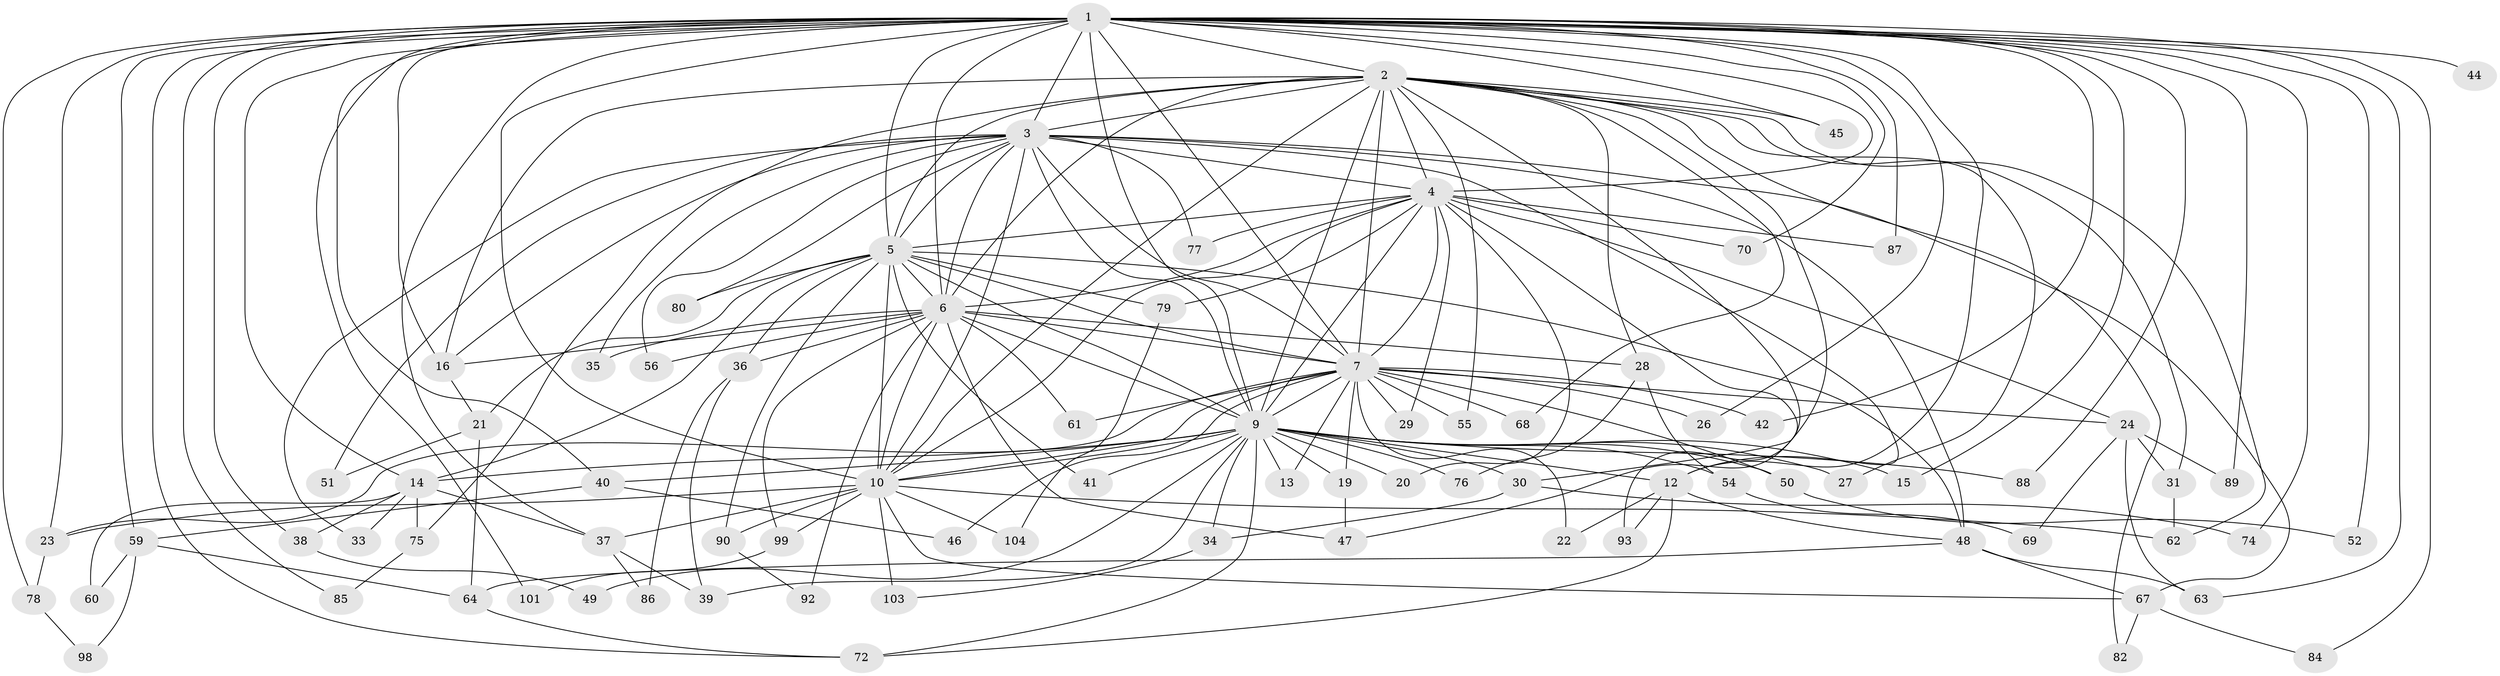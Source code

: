 // Generated by graph-tools (version 1.1) at 2025/23/03/03/25 07:23:38]
// undirected, 81 vertices, 194 edges
graph export_dot {
graph [start="1"]
  node [color=gray90,style=filled];
  1 [super="+8"];
  2 [super="+83"];
  3 [super="+17"];
  4 [super="+66"];
  5 [super="+94"];
  6 [super="+105"];
  7 [super="+18"];
  9 [super="+25"];
  10 [super="+11"];
  12 [super="+58"];
  13;
  14 [super="+32"];
  15;
  16 [super="+65"];
  19;
  20;
  21;
  22;
  23 [super="+57"];
  24 [super="+95"];
  26;
  27;
  28;
  29;
  30 [super="+97"];
  31;
  33;
  34;
  35;
  36 [super="+102"];
  37 [super="+43"];
  38;
  39;
  40;
  41;
  42;
  44;
  45;
  46;
  47 [super="+71"];
  48 [super="+53"];
  49;
  50;
  51;
  52;
  54;
  55;
  56;
  59 [super="+91"];
  60;
  61;
  62 [super="+100"];
  63;
  64 [super="+73"];
  67 [super="+81"];
  68;
  69;
  70;
  72 [super="+96"];
  74;
  75;
  76;
  77;
  78;
  79;
  80;
  82;
  84;
  85;
  86;
  87;
  88;
  89;
  90;
  92;
  93;
  98;
  99;
  101;
  103;
  104;
  1 -- 2 [weight=2];
  1 -- 3 [weight=2];
  1 -- 4 [weight=2];
  1 -- 5 [weight=2];
  1 -- 6 [weight=2];
  1 -- 7 [weight=2];
  1 -- 9 [weight=2];
  1 -- 10 [weight=3];
  1 -- 26;
  1 -- 70;
  1 -- 72;
  1 -- 74;
  1 -- 78;
  1 -- 88;
  1 -- 89;
  1 -- 101;
  1 -- 12;
  1 -- 15;
  1 -- 16;
  1 -- 84;
  1 -- 85;
  1 -- 23;
  1 -- 87;
  1 -- 38;
  1 -- 40;
  1 -- 42;
  1 -- 44;
  1 -- 45;
  1 -- 52;
  1 -- 59;
  1 -- 63;
  1 -- 14;
  1 -- 37;
  2 -- 3;
  2 -- 4;
  2 -- 5;
  2 -- 6;
  2 -- 7;
  2 -- 9 [weight=2];
  2 -- 10;
  2 -- 16;
  2 -- 27;
  2 -- 28;
  2 -- 30;
  2 -- 31;
  2 -- 45;
  2 -- 47;
  2 -- 55;
  2 -- 62;
  2 -- 68;
  2 -- 75;
  2 -- 82;
  3 -- 4;
  3 -- 5;
  3 -- 6;
  3 -- 7;
  3 -- 9;
  3 -- 10;
  3 -- 12;
  3 -- 33;
  3 -- 35;
  3 -- 51;
  3 -- 77;
  3 -- 80;
  3 -- 16;
  3 -- 48;
  3 -- 56;
  3 -- 67;
  4 -- 5;
  4 -- 6 [weight=2];
  4 -- 7;
  4 -- 9;
  4 -- 10;
  4 -- 20;
  4 -- 24;
  4 -- 29;
  4 -- 77;
  4 -- 93;
  4 -- 87;
  4 -- 70;
  4 -- 79;
  5 -- 6 [weight=2];
  5 -- 7;
  5 -- 9 [weight=2];
  5 -- 10;
  5 -- 14;
  5 -- 21;
  5 -- 36;
  5 -- 41;
  5 -- 48;
  5 -- 79;
  5 -- 80;
  5 -- 90;
  6 -- 7;
  6 -- 9;
  6 -- 10 [weight=2];
  6 -- 28;
  6 -- 35;
  6 -- 36;
  6 -- 56;
  6 -- 61;
  6 -- 92;
  6 -- 99;
  6 -- 47;
  6 -- 16;
  7 -- 9 [weight=2];
  7 -- 10;
  7 -- 13;
  7 -- 19;
  7 -- 22;
  7 -- 23;
  7 -- 24;
  7 -- 26;
  7 -- 29;
  7 -- 42;
  7 -- 46;
  7 -- 50;
  7 -- 61;
  7 -- 68;
  7 -- 55;
  9 -- 10;
  9 -- 13;
  9 -- 14;
  9 -- 15;
  9 -- 19;
  9 -- 20;
  9 -- 27;
  9 -- 30;
  9 -- 34 [weight=2];
  9 -- 39;
  9 -- 40;
  9 -- 41;
  9 -- 49;
  9 -- 54;
  9 -- 76;
  9 -- 88;
  9 -- 50;
  9 -- 72;
  9 -- 12;
  10 -- 37;
  10 -- 67;
  10 -- 90;
  10 -- 99;
  10 -- 103;
  10 -- 104;
  10 -- 23;
  10 -- 62;
  12 -- 22;
  12 -- 93;
  12 -- 72;
  12 -- 48;
  14 -- 60;
  14 -- 33;
  14 -- 37;
  14 -- 38;
  14 -- 75;
  16 -- 21;
  19 -- 47;
  21 -- 51;
  21 -- 64;
  23 -- 78;
  24 -- 31;
  24 -- 69;
  24 -- 89;
  24 -- 63;
  28 -- 54;
  28 -- 76;
  30 -- 74;
  30 -- 34;
  31 -- 62;
  34 -- 103;
  36 -- 86;
  36 -- 39;
  37 -- 39;
  37 -- 86;
  38 -- 49;
  40 -- 46;
  40 -- 59;
  48 -- 63;
  48 -- 64;
  48 -- 67;
  50 -- 52;
  54 -- 69;
  59 -- 60;
  59 -- 64;
  59 -- 98;
  64 -- 72;
  67 -- 82;
  67 -- 84;
  75 -- 85;
  78 -- 98;
  79 -- 104;
  90 -- 92;
  99 -- 101;
}

